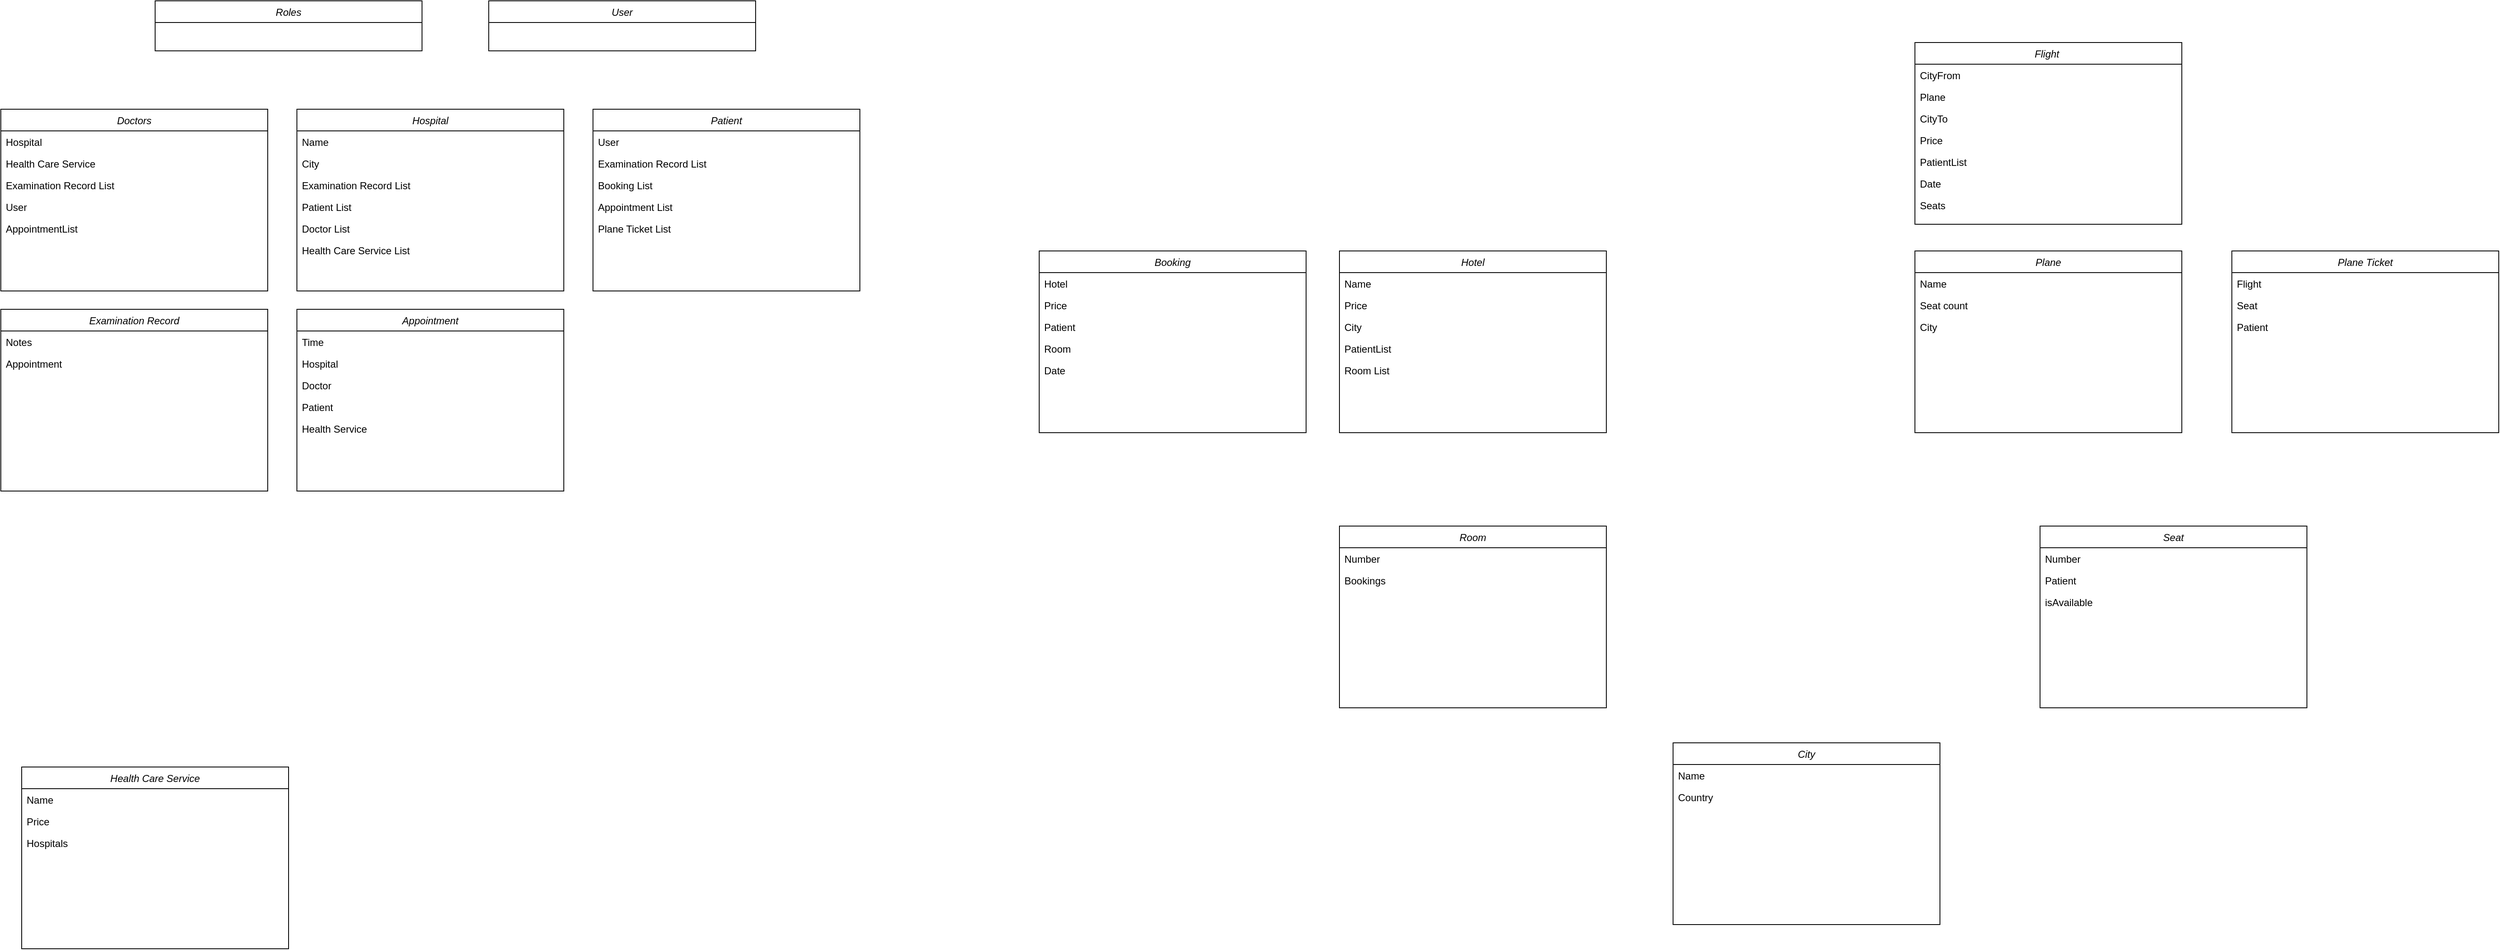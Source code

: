 <mxfile version="21.7.2" type="device">
  <diagram id="C5RBs43oDa-KdzZeNtuy" name="Page-1">
    <mxGraphModel dx="6401" dy="5400" grid="1" gridSize="10" guides="1" tooltips="1" connect="1" arrows="1" fold="1" page="1" pageScale="1" pageWidth="827" pageHeight="1169" math="0" shadow="0">
      <root>
        <mxCell id="WIyWlLk6GJQsqaUBKTNV-0" />
        <mxCell id="WIyWlLk6GJQsqaUBKTNV-1" parent="WIyWlLk6GJQsqaUBKTNV-0" />
        <mxCell id="zkfFHV4jXpPFQw0GAbJ--0" value="Patient" style="swimlane;fontStyle=2;align=center;verticalAlign=top;childLayout=stackLayout;horizontal=1;startSize=26;horizontalStack=0;resizeParent=1;resizeLast=0;collapsible=1;marginBottom=0;rounded=0;shadow=0;strokeWidth=1;" parent="WIyWlLk6GJQsqaUBKTNV-1" vertex="1">
          <mxGeometry x="-1515" y="380" width="320" height="218" as="geometry">
            <mxRectangle x="230" y="140" width="160" height="26" as="alternateBounds" />
          </mxGeometry>
        </mxCell>
        <mxCell id="zkfFHV4jXpPFQw0GAbJ--1" value="User" style="text;align=left;verticalAlign=top;spacingLeft=4;spacingRight=4;overflow=hidden;rotatable=0;points=[[0,0.5],[1,0.5]];portConstraint=eastwest;" parent="zkfFHV4jXpPFQw0GAbJ--0" vertex="1">
          <mxGeometry y="26" width="320" height="26" as="geometry" />
        </mxCell>
        <mxCell id="zkfFHV4jXpPFQw0GAbJ--3" value="Examination Record List" style="text;align=left;verticalAlign=top;spacingLeft=4;spacingRight=4;overflow=hidden;rotatable=0;points=[[0,0.5],[1,0.5]];portConstraint=eastwest;rounded=0;shadow=0;html=0;" parent="zkfFHV4jXpPFQw0GAbJ--0" vertex="1">
          <mxGeometry y="52" width="320" height="26" as="geometry" />
        </mxCell>
        <mxCell id="m10mO9fs63mu2cmoxj_l-4" value="Booking List" style="text;align=left;verticalAlign=top;spacingLeft=4;spacingRight=4;overflow=hidden;rotatable=0;points=[[0,0.5],[1,0.5]];portConstraint=eastwest;rounded=0;shadow=0;html=0;" parent="zkfFHV4jXpPFQw0GAbJ--0" vertex="1">
          <mxGeometry y="78" width="320" height="26" as="geometry" />
        </mxCell>
        <mxCell id="m10mO9fs63mu2cmoxj_l-5" value="Appointment List" style="text;align=left;verticalAlign=top;spacingLeft=4;spacingRight=4;overflow=hidden;rotatable=0;points=[[0,0.5],[1,0.5]];portConstraint=eastwest;rounded=0;shadow=0;html=0;" parent="zkfFHV4jXpPFQw0GAbJ--0" vertex="1">
          <mxGeometry y="104" width="320" height="26" as="geometry" />
        </mxCell>
        <mxCell id="m10mO9fs63mu2cmoxj_l-6" value="Plane Ticket List" style="text;align=left;verticalAlign=top;spacingLeft=4;spacingRight=4;overflow=hidden;rotatable=0;points=[[0,0.5],[1,0.5]];portConstraint=eastwest;rounded=0;shadow=0;html=0;" parent="zkfFHV4jXpPFQw0GAbJ--0" vertex="1">
          <mxGeometry y="130" width="320" height="26" as="geometry" />
        </mxCell>
        <mxCell id="m10mO9fs63mu2cmoxj_l-9" value="Hospital" style="swimlane;fontStyle=2;align=center;verticalAlign=top;childLayout=stackLayout;horizontal=1;startSize=26;horizontalStack=0;resizeParent=1;resizeLast=0;collapsible=1;marginBottom=0;rounded=0;shadow=0;strokeWidth=1;" parent="WIyWlLk6GJQsqaUBKTNV-1" vertex="1">
          <mxGeometry x="-1870" y="380" width="320" height="218" as="geometry">
            <mxRectangle x="230" y="140" width="160" height="26" as="alternateBounds" />
          </mxGeometry>
        </mxCell>
        <mxCell id="m10mO9fs63mu2cmoxj_l-10" value="Name" style="text;align=left;verticalAlign=top;spacingLeft=4;spacingRight=4;overflow=hidden;rotatable=0;points=[[0,0.5],[1,0.5]];portConstraint=eastwest;" parent="m10mO9fs63mu2cmoxj_l-9" vertex="1">
          <mxGeometry y="26" width="320" height="26" as="geometry" />
        </mxCell>
        <mxCell id="m10mO9fs63mu2cmoxj_l-11" value="City" style="text;align=left;verticalAlign=top;spacingLeft=4;spacingRight=4;overflow=hidden;rotatable=0;points=[[0,0.5],[1,0.5]];portConstraint=eastwest;rounded=0;shadow=0;html=0;" parent="m10mO9fs63mu2cmoxj_l-9" vertex="1">
          <mxGeometry y="52" width="320" height="26" as="geometry" />
        </mxCell>
        <mxCell id="m10mO9fs63mu2cmoxj_l-12" value="Examination Record List" style="text;align=left;verticalAlign=top;spacingLeft=4;spacingRight=4;overflow=hidden;rotatable=0;points=[[0,0.5],[1,0.5]];portConstraint=eastwest;rounded=0;shadow=0;html=0;" parent="m10mO9fs63mu2cmoxj_l-9" vertex="1">
          <mxGeometry y="78" width="320" height="26" as="geometry" />
        </mxCell>
        <mxCell id="m10mO9fs63mu2cmoxj_l-13" value="Patient List" style="text;align=left;verticalAlign=top;spacingLeft=4;spacingRight=4;overflow=hidden;rotatable=0;points=[[0,0.5],[1,0.5]];portConstraint=eastwest;rounded=0;shadow=0;html=0;" parent="m10mO9fs63mu2cmoxj_l-9" vertex="1">
          <mxGeometry y="104" width="320" height="26" as="geometry" />
        </mxCell>
        <mxCell id="m10mO9fs63mu2cmoxj_l-14" value="Doctor List" style="text;align=left;verticalAlign=top;spacingLeft=4;spacingRight=4;overflow=hidden;rotatable=0;points=[[0,0.5],[1,0.5]];portConstraint=eastwest;rounded=0;shadow=0;html=0;" parent="m10mO9fs63mu2cmoxj_l-9" vertex="1">
          <mxGeometry y="130" width="320" height="26" as="geometry" />
        </mxCell>
        <mxCell id="m10mO9fs63mu2cmoxj_l-16" value="Health Care Service List" style="text;align=left;verticalAlign=top;spacingLeft=4;spacingRight=4;overflow=hidden;rotatable=0;points=[[0,0.5],[1,0.5]];portConstraint=eastwest;rounded=0;shadow=0;html=0;" parent="m10mO9fs63mu2cmoxj_l-9" vertex="1">
          <mxGeometry y="156" width="320" height="26" as="geometry" />
        </mxCell>
        <mxCell id="m10mO9fs63mu2cmoxj_l-17" value="Doctors" style="swimlane;fontStyle=2;align=center;verticalAlign=top;childLayout=stackLayout;horizontal=1;startSize=26;horizontalStack=0;resizeParent=1;resizeLast=0;collapsible=1;marginBottom=0;rounded=0;shadow=0;strokeWidth=1;" parent="WIyWlLk6GJQsqaUBKTNV-1" vertex="1">
          <mxGeometry x="-2225" y="380" width="320" height="218" as="geometry">
            <mxRectangle x="230" y="140" width="160" height="26" as="alternateBounds" />
          </mxGeometry>
        </mxCell>
        <mxCell id="m10mO9fs63mu2cmoxj_l-18" value="Hospital" style="text;align=left;verticalAlign=top;spacingLeft=4;spacingRight=4;overflow=hidden;rotatable=0;points=[[0,0.5],[1,0.5]];portConstraint=eastwest;" parent="m10mO9fs63mu2cmoxj_l-17" vertex="1">
          <mxGeometry y="26" width="320" height="26" as="geometry" />
        </mxCell>
        <mxCell id="m10mO9fs63mu2cmoxj_l-19" value="Health Care Service" style="text;align=left;verticalAlign=top;spacingLeft=4;spacingRight=4;overflow=hidden;rotatable=0;points=[[0,0.5],[1,0.5]];portConstraint=eastwest;rounded=0;shadow=0;html=0;" parent="m10mO9fs63mu2cmoxj_l-17" vertex="1">
          <mxGeometry y="52" width="320" height="26" as="geometry" />
        </mxCell>
        <mxCell id="m10mO9fs63mu2cmoxj_l-105" value="Examination Record List" style="text;align=left;verticalAlign=top;spacingLeft=4;spacingRight=4;overflow=hidden;rotatable=0;points=[[0,0.5],[1,0.5]];portConstraint=eastwest;rounded=0;shadow=0;html=0;" parent="m10mO9fs63mu2cmoxj_l-17" vertex="1">
          <mxGeometry y="78" width="320" height="26" as="geometry" />
        </mxCell>
        <mxCell id="m10mO9fs63mu2cmoxj_l-107" value="User" style="text;align=left;verticalAlign=top;spacingLeft=4;spacingRight=4;overflow=hidden;rotatable=0;points=[[0,0.5],[1,0.5]];portConstraint=eastwest;rounded=0;shadow=0;html=0;" parent="m10mO9fs63mu2cmoxj_l-17" vertex="1">
          <mxGeometry y="104" width="320" height="26" as="geometry" />
        </mxCell>
        <mxCell id="m10mO9fs63mu2cmoxj_l-110" value="AppointmentList" style="text;align=left;verticalAlign=top;spacingLeft=4;spacingRight=4;overflow=hidden;rotatable=0;points=[[0,0.5],[1,0.5]];portConstraint=eastwest;rounded=0;shadow=0;html=0;" parent="m10mO9fs63mu2cmoxj_l-17" vertex="1">
          <mxGeometry y="130" width="320" height="26" as="geometry" />
        </mxCell>
        <mxCell id="m10mO9fs63mu2cmoxj_l-25" value="Health Care Service" style="swimlane;fontStyle=2;align=center;verticalAlign=top;childLayout=stackLayout;horizontal=1;startSize=26;horizontalStack=0;resizeParent=1;resizeLast=0;collapsible=1;marginBottom=0;rounded=0;shadow=0;strokeWidth=1;" parent="WIyWlLk6GJQsqaUBKTNV-1" vertex="1">
          <mxGeometry x="-2200" y="1169" width="320" height="218" as="geometry">
            <mxRectangle x="230" y="140" width="160" height="26" as="alternateBounds" />
          </mxGeometry>
        </mxCell>
        <mxCell id="m10mO9fs63mu2cmoxj_l-26" value="Name" style="text;align=left;verticalAlign=top;spacingLeft=4;spacingRight=4;overflow=hidden;rotatable=0;points=[[0,0.5],[1,0.5]];portConstraint=eastwest;" parent="m10mO9fs63mu2cmoxj_l-25" vertex="1">
          <mxGeometry y="26" width="320" height="26" as="geometry" />
        </mxCell>
        <mxCell id="m10mO9fs63mu2cmoxj_l-27" value="Price" style="text;align=left;verticalAlign=top;spacingLeft=4;spacingRight=4;overflow=hidden;rotatable=0;points=[[0,0.5],[1,0.5]];portConstraint=eastwest;rounded=0;shadow=0;html=0;" parent="m10mO9fs63mu2cmoxj_l-25" vertex="1">
          <mxGeometry y="52" width="320" height="26" as="geometry" />
        </mxCell>
        <mxCell id="_BQUUwa169huf2rZieBy-0" value="Hospitals" style="text;align=left;verticalAlign=top;spacingLeft=4;spacingRight=4;overflow=hidden;rotatable=0;points=[[0,0.5],[1,0.5]];portConstraint=eastwest;rounded=0;shadow=0;html=0;" vertex="1" parent="m10mO9fs63mu2cmoxj_l-25">
          <mxGeometry y="78" width="320" height="26" as="geometry" />
        </mxCell>
        <mxCell id="m10mO9fs63mu2cmoxj_l-33" value="Hotel" style="swimlane;fontStyle=2;align=center;verticalAlign=top;childLayout=stackLayout;horizontal=1;startSize=26;horizontalStack=0;resizeParent=1;resizeLast=0;collapsible=1;marginBottom=0;rounded=0;shadow=0;strokeWidth=1;" parent="WIyWlLk6GJQsqaUBKTNV-1" vertex="1">
          <mxGeometry x="-620" y="550" width="320" height="218" as="geometry">
            <mxRectangle x="230" y="140" width="160" height="26" as="alternateBounds" />
          </mxGeometry>
        </mxCell>
        <mxCell id="m10mO9fs63mu2cmoxj_l-34" value="Name" style="text;align=left;verticalAlign=top;spacingLeft=4;spacingRight=4;overflow=hidden;rotatable=0;points=[[0,0.5],[1,0.5]];portConstraint=eastwest;" parent="m10mO9fs63mu2cmoxj_l-33" vertex="1">
          <mxGeometry y="26" width="320" height="26" as="geometry" />
        </mxCell>
        <mxCell id="m10mO9fs63mu2cmoxj_l-35" value="Price" style="text;align=left;verticalAlign=top;spacingLeft=4;spacingRight=4;overflow=hidden;rotatable=0;points=[[0,0.5],[1,0.5]];portConstraint=eastwest;rounded=0;shadow=0;html=0;" parent="m10mO9fs63mu2cmoxj_l-33" vertex="1">
          <mxGeometry y="52" width="320" height="26" as="geometry" />
        </mxCell>
        <mxCell id="m10mO9fs63mu2cmoxj_l-130" value="City" style="text;align=left;verticalAlign=top;spacingLeft=4;spacingRight=4;overflow=hidden;rotatable=0;points=[[0,0.5],[1,0.5]];portConstraint=eastwest;rounded=0;shadow=0;html=0;" parent="m10mO9fs63mu2cmoxj_l-33" vertex="1">
          <mxGeometry y="78" width="320" height="26" as="geometry" />
        </mxCell>
        <mxCell id="m10mO9fs63mu2cmoxj_l-36" value="PatientList" style="text;align=left;verticalAlign=top;spacingLeft=4;spacingRight=4;overflow=hidden;rotatable=0;points=[[0,0.5],[1,0.5]];portConstraint=eastwest;rounded=0;shadow=0;html=0;" parent="m10mO9fs63mu2cmoxj_l-33" vertex="1">
          <mxGeometry y="104" width="320" height="26" as="geometry" />
        </mxCell>
        <mxCell id="m10mO9fs63mu2cmoxj_l-120" value="Room List" style="text;align=left;verticalAlign=top;spacingLeft=4;spacingRight=4;overflow=hidden;rotatable=0;points=[[0,0.5],[1,0.5]];portConstraint=eastwest;rounded=0;shadow=0;html=0;" parent="m10mO9fs63mu2cmoxj_l-33" vertex="1">
          <mxGeometry y="130" width="320" height="26" as="geometry" />
        </mxCell>
        <mxCell id="m10mO9fs63mu2cmoxj_l-41" value="Plane" style="swimlane;fontStyle=2;align=center;verticalAlign=top;childLayout=stackLayout;horizontal=1;startSize=26;horizontalStack=0;resizeParent=1;resizeLast=0;collapsible=1;marginBottom=0;rounded=0;shadow=0;strokeWidth=1;" parent="WIyWlLk6GJQsqaUBKTNV-1" vertex="1">
          <mxGeometry x="70" y="550" width="320" height="218" as="geometry">
            <mxRectangle x="230" y="140" width="160" height="26" as="alternateBounds" />
          </mxGeometry>
        </mxCell>
        <mxCell id="m10mO9fs63mu2cmoxj_l-42" value="Name" style="text;align=left;verticalAlign=top;spacingLeft=4;spacingRight=4;overflow=hidden;rotatable=0;points=[[0,0.5],[1,0.5]];portConstraint=eastwest;" parent="m10mO9fs63mu2cmoxj_l-41" vertex="1">
          <mxGeometry y="26" width="320" height="26" as="geometry" />
        </mxCell>
        <mxCell id="m10mO9fs63mu2cmoxj_l-48" value="Seat count" style="text;align=left;verticalAlign=top;spacingLeft=4;spacingRight=4;overflow=hidden;rotatable=0;points=[[0,0.5],[1,0.5]];portConstraint=eastwest;rounded=0;shadow=0;html=0;" parent="m10mO9fs63mu2cmoxj_l-41" vertex="1">
          <mxGeometry y="52" width="320" height="26" as="geometry" />
        </mxCell>
        <mxCell id="m10mO9fs63mu2cmoxj_l-131" value="City" style="text;align=left;verticalAlign=top;spacingLeft=4;spacingRight=4;overflow=hidden;rotatable=0;points=[[0,0.5],[1,0.5]];portConstraint=eastwest;rounded=0;shadow=0;html=0;" parent="m10mO9fs63mu2cmoxj_l-41" vertex="1">
          <mxGeometry y="78" width="320" height="26" as="geometry" />
        </mxCell>
        <mxCell id="m10mO9fs63mu2cmoxj_l-49" value="Flight " style="swimlane;fontStyle=2;align=center;verticalAlign=top;childLayout=stackLayout;horizontal=1;startSize=26;horizontalStack=0;resizeParent=1;resizeLast=0;collapsible=1;marginBottom=0;rounded=0;shadow=0;strokeWidth=1;" parent="WIyWlLk6GJQsqaUBKTNV-1" vertex="1">
          <mxGeometry x="70" y="300" width="320" height="218" as="geometry">
            <mxRectangle x="230" y="140" width="160" height="26" as="alternateBounds" />
          </mxGeometry>
        </mxCell>
        <mxCell id="m10mO9fs63mu2cmoxj_l-50" value="CityFrom" style="text;align=left;verticalAlign=top;spacingLeft=4;spacingRight=4;overflow=hidden;rotatable=0;points=[[0,0.5],[1,0.5]];portConstraint=eastwest;" parent="m10mO9fs63mu2cmoxj_l-49" vertex="1">
          <mxGeometry y="26" width="320" height="26" as="geometry" />
        </mxCell>
        <mxCell id="m10mO9fs63mu2cmoxj_l-51" value="Plane" style="text;align=left;verticalAlign=top;spacingLeft=4;spacingRight=4;overflow=hidden;rotatable=0;points=[[0,0.5],[1,0.5]];portConstraint=eastwest;rounded=0;shadow=0;html=0;" parent="m10mO9fs63mu2cmoxj_l-49" vertex="1">
          <mxGeometry y="52" width="320" height="26" as="geometry" />
        </mxCell>
        <mxCell id="m10mO9fs63mu2cmoxj_l-52" value="CityTo" style="text;align=left;verticalAlign=top;spacingLeft=4;spacingRight=4;overflow=hidden;rotatable=0;points=[[0,0.5],[1,0.5]];portConstraint=eastwest;rounded=0;shadow=0;html=0;" parent="m10mO9fs63mu2cmoxj_l-49" vertex="1">
          <mxGeometry y="78" width="320" height="26" as="geometry" />
        </mxCell>
        <mxCell id="m10mO9fs63mu2cmoxj_l-55" value="Price" style="text;align=left;verticalAlign=top;spacingLeft=4;spacingRight=4;overflow=hidden;rotatable=0;points=[[0,0.5],[1,0.5]];portConstraint=eastwest;rounded=0;shadow=0;html=0;" parent="m10mO9fs63mu2cmoxj_l-49" vertex="1">
          <mxGeometry y="104" width="320" height="26" as="geometry" />
        </mxCell>
        <mxCell id="m10mO9fs63mu2cmoxj_l-56" value="PatientList" style="text;align=left;verticalAlign=top;spacingLeft=4;spacingRight=4;overflow=hidden;rotatable=0;points=[[0,0.5],[1,0.5]];portConstraint=eastwest;rounded=0;shadow=0;html=0;" parent="m10mO9fs63mu2cmoxj_l-49" vertex="1">
          <mxGeometry y="130" width="320" height="26" as="geometry" />
        </mxCell>
        <mxCell id="m10mO9fs63mu2cmoxj_l-113" value="Date" style="text;align=left;verticalAlign=top;spacingLeft=4;spacingRight=4;overflow=hidden;rotatable=0;points=[[0,0.5],[1,0.5]];portConstraint=eastwest;rounded=0;shadow=0;html=0;" parent="m10mO9fs63mu2cmoxj_l-49" vertex="1">
          <mxGeometry y="156" width="320" height="26" as="geometry" />
        </mxCell>
        <mxCell id="_BQUUwa169huf2rZieBy-1" value="Seats" style="text;align=left;verticalAlign=top;spacingLeft=4;spacingRight=4;overflow=hidden;rotatable=0;points=[[0,0.5],[1,0.5]];portConstraint=eastwest;rounded=0;shadow=0;html=0;" vertex="1" parent="m10mO9fs63mu2cmoxj_l-49">
          <mxGeometry y="182" width="320" height="26" as="geometry" />
        </mxCell>
        <mxCell id="m10mO9fs63mu2cmoxj_l-57" value="Appointment" style="swimlane;fontStyle=2;align=center;verticalAlign=top;childLayout=stackLayout;horizontal=1;startSize=26;horizontalStack=0;resizeParent=1;resizeLast=0;collapsible=1;marginBottom=0;rounded=0;shadow=0;strokeWidth=1;" parent="WIyWlLk6GJQsqaUBKTNV-1" vertex="1">
          <mxGeometry x="-1870" y="620" width="320" height="218" as="geometry">
            <mxRectangle x="230" y="140" width="160" height="26" as="alternateBounds" />
          </mxGeometry>
        </mxCell>
        <mxCell id="m10mO9fs63mu2cmoxj_l-59" value="Time" style="text;align=left;verticalAlign=top;spacingLeft=4;spacingRight=4;overflow=hidden;rotatable=0;points=[[0,0.5],[1,0.5]];portConstraint=eastwest;rounded=0;shadow=0;html=0;" parent="m10mO9fs63mu2cmoxj_l-57" vertex="1">
          <mxGeometry y="26" width="320" height="26" as="geometry" />
        </mxCell>
        <mxCell id="m10mO9fs63mu2cmoxj_l-60" value="Hospital" style="text;align=left;verticalAlign=top;spacingLeft=4;spacingRight=4;overflow=hidden;rotatable=0;points=[[0,0.5],[1,0.5]];portConstraint=eastwest;rounded=0;shadow=0;html=0;" parent="m10mO9fs63mu2cmoxj_l-57" vertex="1">
          <mxGeometry y="52" width="320" height="26" as="geometry" />
        </mxCell>
        <mxCell id="m10mO9fs63mu2cmoxj_l-61" value="Doctor" style="text;align=left;verticalAlign=top;spacingLeft=4;spacingRight=4;overflow=hidden;rotatable=0;points=[[0,0.5],[1,0.5]];portConstraint=eastwest;rounded=0;shadow=0;html=0;" parent="m10mO9fs63mu2cmoxj_l-57" vertex="1">
          <mxGeometry y="78" width="320" height="26" as="geometry" />
        </mxCell>
        <mxCell id="m10mO9fs63mu2cmoxj_l-62" value="Patient" style="text;align=left;verticalAlign=top;spacingLeft=4;spacingRight=4;overflow=hidden;rotatable=0;points=[[0,0.5],[1,0.5]];portConstraint=eastwest;rounded=0;shadow=0;html=0;" parent="m10mO9fs63mu2cmoxj_l-57" vertex="1">
          <mxGeometry y="104" width="320" height="26" as="geometry" />
        </mxCell>
        <mxCell id="m10mO9fs63mu2cmoxj_l-109" value="Health Service" style="text;align=left;verticalAlign=top;spacingLeft=4;spacingRight=4;overflow=hidden;rotatable=0;points=[[0,0.5],[1,0.5]];portConstraint=eastwest;rounded=0;shadow=0;html=0;" parent="m10mO9fs63mu2cmoxj_l-57" vertex="1">
          <mxGeometry y="130" width="320" height="26" as="geometry" />
        </mxCell>
        <mxCell id="m10mO9fs63mu2cmoxj_l-65" value="Plane Ticket" style="swimlane;fontStyle=2;align=center;verticalAlign=top;childLayout=stackLayout;horizontal=1;startSize=26;horizontalStack=0;resizeParent=1;resizeLast=0;collapsible=1;marginBottom=0;rounded=0;shadow=0;strokeWidth=1;" parent="WIyWlLk6GJQsqaUBKTNV-1" vertex="1">
          <mxGeometry x="450" y="550" width="320" height="218" as="geometry">
            <mxRectangle x="230" y="140" width="160" height="26" as="alternateBounds" />
          </mxGeometry>
        </mxCell>
        <mxCell id="m10mO9fs63mu2cmoxj_l-66" value="Flight" style="text;align=left;verticalAlign=top;spacingLeft=4;spacingRight=4;overflow=hidden;rotatable=0;points=[[0,0.5],[1,0.5]];portConstraint=eastwest;" parent="m10mO9fs63mu2cmoxj_l-65" vertex="1">
          <mxGeometry y="26" width="320" height="26" as="geometry" />
        </mxCell>
        <mxCell id="m10mO9fs63mu2cmoxj_l-67" value="Seat" style="text;align=left;verticalAlign=top;spacingLeft=4;spacingRight=4;overflow=hidden;rotatable=0;points=[[0,0.5],[1,0.5]];portConstraint=eastwest;rounded=0;shadow=0;html=0;" parent="m10mO9fs63mu2cmoxj_l-65" vertex="1">
          <mxGeometry y="52" width="320" height="26" as="geometry" />
        </mxCell>
        <mxCell id="m10mO9fs63mu2cmoxj_l-69" value="Patient" style="text;align=left;verticalAlign=top;spacingLeft=4;spacingRight=4;overflow=hidden;rotatable=0;points=[[0,0.5],[1,0.5]];portConstraint=eastwest;rounded=0;shadow=0;html=0;" parent="m10mO9fs63mu2cmoxj_l-65" vertex="1">
          <mxGeometry y="78" width="320" height="26" as="geometry" />
        </mxCell>
        <mxCell id="m10mO9fs63mu2cmoxj_l-73" value="City" style="swimlane;fontStyle=2;align=center;verticalAlign=top;childLayout=stackLayout;horizontal=1;startSize=26;horizontalStack=0;resizeParent=1;resizeLast=0;collapsible=1;marginBottom=0;rounded=0;shadow=0;strokeWidth=1;" parent="WIyWlLk6GJQsqaUBKTNV-1" vertex="1">
          <mxGeometry x="-220" y="1140" width="320" height="218" as="geometry">
            <mxRectangle x="230" y="140" width="160" height="26" as="alternateBounds" />
          </mxGeometry>
        </mxCell>
        <mxCell id="m10mO9fs63mu2cmoxj_l-74" value="Name" style="text;align=left;verticalAlign=top;spacingLeft=4;spacingRight=4;overflow=hidden;rotatable=0;points=[[0,0.5],[1,0.5]];portConstraint=eastwest;" parent="m10mO9fs63mu2cmoxj_l-73" vertex="1">
          <mxGeometry y="26" width="320" height="26" as="geometry" />
        </mxCell>
        <mxCell id="m10mO9fs63mu2cmoxj_l-75" value="Country" style="text;align=left;verticalAlign=top;spacingLeft=4;spacingRight=4;overflow=hidden;rotatable=0;points=[[0,0.5],[1,0.5]];portConstraint=eastwest;rounded=0;shadow=0;html=0;" parent="m10mO9fs63mu2cmoxj_l-73" vertex="1">
          <mxGeometry y="52" width="320" height="26" as="geometry" />
        </mxCell>
        <mxCell id="m10mO9fs63mu2cmoxj_l-81" value="Roles" style="swimlane;fontStyle=2;align=center;verticalAlign=top;childLayout=stackLayout;horizontal=1;startSize=26;horizontalStack=0;resizeParent=1;resizeLast=0;collapsible=1;marginBottom=0;rounded=0;shadow=0;strokeWidth=1;" parent="WIyWlLk6GJQsqaUBKTNV-1" vertex="1">
          <mxGeometry x="-2040" y="250" width="320" height="60" as="geometry">
            <mxRectangle x="230" y="140" width="160" height="26" as="alternateBounds" />
          </mxGeometry>
        </mxCell>
        <mxCell id="m10mO9fs63mu2cmoxj_l-89" value="User" style="swimlane;fontStyle=2;align=center;verticalAlign=top;childLayout=stackLayout;horizontal=1;startSize=26;horizontalStack=0;resizeParent=1;resizeLast=0;collapsible=1;marginBottom=0;rounded=0;shadow=0;strokeWidth=1;" parent="WIyWlLk6GJQsqaUBKTNV-1" vertex="1">
          <mxGeometry x="-1640" y="250" width="320" height="60" as="geometry">
            <mxRectangle x="230" y="140" width="160" height="26" as="alternateBounds" />
          </mxGeometry>
        </mxCell>
        <mxCell id="m10mO9fs63mu2cmoxj_l-97" value="Examination Record" style="swimlane;fontStyle=2;align=center;verticalAlign=top;childLayout=stackLayout;horizontal=1;startSize=26;horizontalStack=0;resizeParent=1;resizeLast=0;collapsible=1;marginBottom=0;rounded=0;shadow=0;strokeWidth=1;" parent="WIyWlLk6GJQsqaUBKTNV-1" vertex="1">
          <mxGeometry x="-2225" y="620" width="320" height="218" as="geometry">
            <mxRectangle x="230" y="140" width="160" height="26" as="alternateBounds" />
          </mxGeometry>
        </mxCell>
        <mxCell id="m10mO9fs63mu2cmoxj_l-100" value="Notes" style="text;align=left;verticalAlign=top;spacingLeft=4;spacingRight=4;overflow=hidden;rotatable=0;points=[[0,0.5],[1,0.5]];portConstraint=eastwest;rounded=0;shadow=0;html=0;" parent="m10mO9fs63mu2cmoxj_l-97" vertex="1">
          <mxGeometry y="26" width="320" height="26" as="geometry" />
        </mxCell>
        <mxCell id="m10mO9fs63mu2cmoxj_l-108" value="Appointment" style="text;align=left;verticalAlign=top;spacingLeft=4;spacingRight=4;overflow=hidden;rotatable=0;points=[[0,0.5],[1,0.5]];portConstraint=eastwest;rounded=0;shadow=0;html=0;" parent="m10mO9fs63mu2cmoxj_l-97" vertex="1">
          <mxGeometry y="52" width="320" height="26" as="geometry" />
        </mxCell>
        <mxCell id="m10mO9fs63mu2cmoxj_l-114" value="Booking" style="swimlane;fontStyle=2;align=center;verticalAlign=top;childLayout=stackLayout;horizontal=1;startSize=26;horizontalStack=0;resizeParent=1;resizeLast=0;collapsible=1;marginBottom=0;rounded=0;shadow=0;strokeWidth=1;" parent="WIyWlLk6GJQsqaUBKTNV-1" vertex="1">
          <mxGeometry x="-980" y="550" width="320" height="218" as="geometry">
            <mxRectangle x="230" y="140" width="160" height="26" as="alternateBounds" />
          </mxGeometry>
        </mxCell>
        <mxCell id="m10mO9fs63mu2cmoxj_l-115" value="Hotel" style="text;align=left;verticalAlign=top;spacingLeft=4;spacingRight=4;overflow=hidden;rotatable=0;points=[[0,0.5],[1,0.5]];portConstraint=eastwest;" parent="m10mO9fs63mu2cmoxj_l-114" vertex="1">
          <mxGeometry y="26" width="320" height="26" as="geometry" />
        </mxCell>
        <mxCell id="m10mO9fs63mu2cmoxj_l-116" value="Price" style="text;align=left;verticalAlign=top;spacingLeft=4;spacingRight=4;overflow=hidden;rotatable=0;points=[[0,0.5],[1,0.5]];portConstraint=eastwest;rounded=0;shadow=0;html=0;" parent="m10mO9fs63mu2cmoxj_l-114" vertex="1">
          <mxGeometry y="52" width="320" height="26" as="geometry" />
        </mxCell>
        <mxCell id="m10mO9fs63mu2cmoxj_l-117" value="Patient" style="text;align=left;verticalAlign=top;spacingLeft=4;spacingRight=4;overflow=hidden;rotatable=0;points=[[0,0.5],[1,0.5]];portConstraint=eastwest;rounded=0;shadow=0;html=0;" parent="m10mO9fs63mu2cmoxj_l-114" vertex="1">
          <mxGeometry y="78" width="320" height="26" as="geometry" />
        </mxCell>
        <mxCell id="m10mO9fs63mu2cmoxj_l-119" value="Room" style="text;align=left;verticalAlign=top;spacingLeft=4;spacingRight=4;overflow=hidden;rotatable=0;points=[[0,0.5],[1,0.5]];portConstraint=eastwest;rounded=0;shadow=0;html=0;" parent="m10mO9fs63mu2cmoxj_l-114" vertex="1">
          <mxGeometry y="104" width="320" height="26" as="geometry" />
        </mxCell>
        <mxCell id="m10mO9fs63mu2cmoxj_l-135" value="Date" style="text;align=left;verticalAlign=top;spacingLeft=4;spacingRight=4;overflow=hidden;rotatable=0;points=[[0,0.5],[1,0.5]];portConstraint=eastwest;rounded=0;shadow=0;html=0;" parent="m10mO9fs63mu2cmoxj_l-114" vertex="1">
          <mxGeometry y="130" width="320" height="26" as="geometry" />
        </mxCell>
        <mxCell id="m10mO9fs63mu2cmoxj_l-121" value="Room" style="swimlane;fontStyle=2;align=center;verticalAlign=top;childLayout=stackLayout;horizontal=1;startSize=26;horizontalStack=0;resizeParent=1;resizeLast=0;collapsible=1;marginBottom=0;rounded=0;shadow=0;strokeWidth=1;" parent="WIyWlLk6GJQsqaUBKTNV-1" vertex="1">
          <mxGeometry x="-620" y="880" width="320" height="218" as="geometry">
            <mxRectangle x="230" y="140" width="160" height="26" as="alternateBounds" />
          </mxGeometry>
        </mxCell>
        <mxCell id="m10mO9fs63mu2cmoxj_l-122" value="Number" style="text;align=left;verticalAlign=top;spacingLeft=4;spacingRight=4;overflow=hidden;rotatable=0;points=[[0,0.5],[1,0.5]];portConstraint=eastwest;" parent="m10mO9fs63mu2cmoxj_l-121" vertex="1">
          <mxGeometry y="26" width="320" height="26" as="geometry" />
        </mxCell>
        <mxCell id="m10mO9fs63mu2cmoxj_l-134" value="Bookings" style="text;align=left;verticalAlign=top;spacingLeft=4;spacingRight=4;overflow=hidden;rotatable=0;points=[[0,0.5],[1,0.5]];portConstraint=eastwest;rounded=0;shadow=0;html=0;" parent="m10mO9fs63mu2cmoxj_l-121" vertex="1">
          <mxGeometry y="52" width="320" height="26" as="geometry" />
        </mxCell>
        <mxCell id="m10mO9fs63mu2cmoxj_l-127" value="Seat" style="swimlane;fontStyle=2;align=center;verticalAlign=top;childLayout=stackLayout;horizontal=1;startSize=26;horizontalStack=0;resizeParent=1;resizeLast=0;collapsible=1;marginBottom=0;rounded=0;shadow=0;strokeWidth=1;" parent="WIyWlLk6GJQsqaUBKTNV-1" vertex="1">
          <mxGeometry x="220" y="880" width="320" height="218" as="geometry">
            <mxRectangle x="230" y="140" width="160" height="26" as="alternateBounds" />
          </mxGeometry>
        </mxCell>
        <mxCell id="m10mO9fs63mu2cmoxj_l-129" value="Number" style="text;align=left;verticalAlign=top;spacingLeft=4;spacingRight=4;overflow=hidden;rotatable=0;points=[[0,0.5],[1,0.5]];portConstraint=eastwest;rounded=0;shadow=0;html=0;" parent="m10mO9fs63mu2cmoxj_l-127" vertex="1">
          <mxGeometry y="26" width="320" height="26" as="geometry" />
        </mxCell>
        <mxCell id="m10mO9fs63mu2cmoxj_l-133" value="Patient" style="text;align=left;verticalAlign=top;spacingLeft=4;spacingRight=4;overflow=hidden;rotatable=0;points=[[0,0.5],[1,0.5]];portConstraint=eastwest;rounded=0;shadow=0;html=0;" parent="m10mO9fs63mu2cmoxj_l-127" vertex="1">
          <mxGeometry y="52" width="320" height="26" as="geometry" />
        </mxCell>
        <mxCell id="_BQUUwa169huf2rZieBy-2" value="isAvailable" style="text;align=left;verticalAlign=top;spacingLeft=4;spacingRight=4;overflow=hidden;rotatable=0;points=[[0,0.5],[1,0.5]];portConstraint=eastwest;rounded=0;shadow=0;html=0;" vertex="1" parent="m10mO9fs63mu2cmoxj_l-127">
          <mxGeometry y="78" width="320" height="26" as="geometry" />
        </mxCell>
      </root>
    </mxGraphModel>
  </diagram>
</mxfile>
